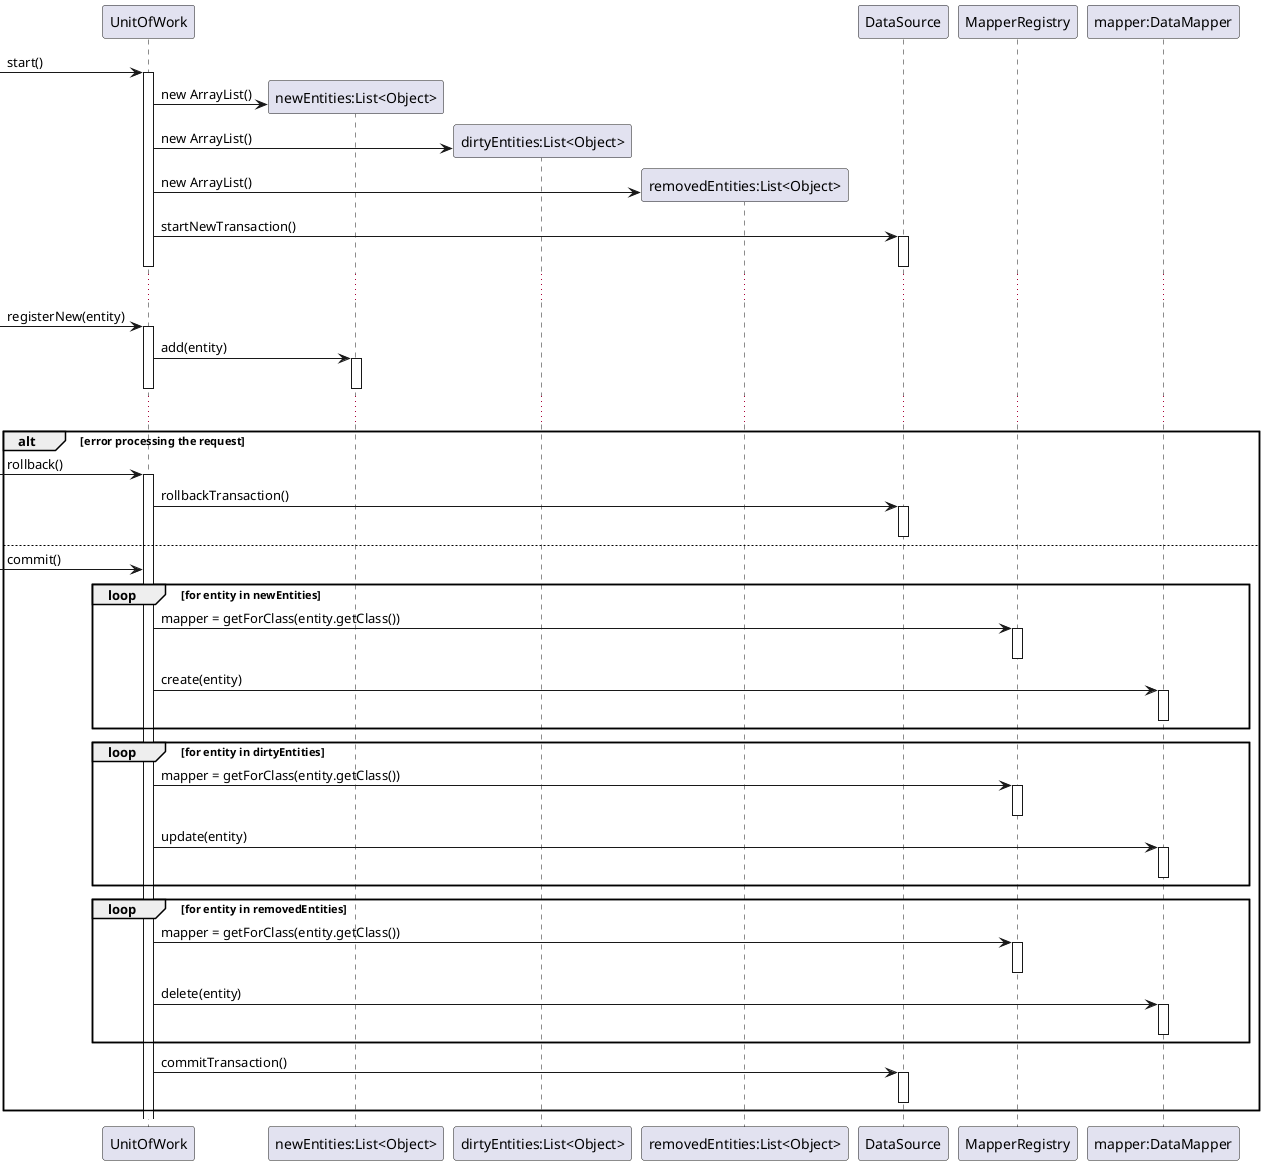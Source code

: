 @startuml unit of work

participant "UnitOfWork" as uow
participant "newEntities:List<Object>" as new
participant "dirtyEntities:List<Object>" as dirty
participant "removedEntities:List<Object>" as removed
participant "DataSource" as ds
participant "MapperRegistry" as mr
participant "mapper:DataMapper" as mapper


[-> uow: start()
activate uow
uow -> new **: new ArrayList()
uow -> dirty **: new ArrayList()
uow -> removed **: new ArrayList()
uow -> ds: startNewTransaction()
activate ds
deactivate ds
deactivate uow

...

[-> uow: registerNew(entity)
activate uow
uow -> new: add(entity)
activate new
deactivate new
deactivate uow

...

alt error processing the request
  [-> uow: rollback()
  activate uow
  uow -> ds: rollbackTransaction()
  activate ds
  deactivate ds
else
  [-> uow: commit()
  loop for entity in newEntities
    uow -> mr: mapper = getForClass(entity.getClass())
    activate mr
    deactivate mr
    uow -> mapper: create(entity)
    activate mapper
    deactivate mapper
  end
  loop for entity in dirtyEntities
    uow -> mr: mapper = getForClass(entity.getClass())
    activate mr
    deactivate mr
    uow -> mapper: update(entity)
    activate mapper
    deactivate mapper
  end
  loop for entity in removedEntities
    uow -> mr: mapper = getForClass(entity.getClass())
    activate mr
    deactivate mr
    uow -> mapper: delete(entity)
    activate mapper
    deactivate mapper
  end
  uow -> ds: commitTransaction()
  activate ds
  deactivate ds
end



@enduml